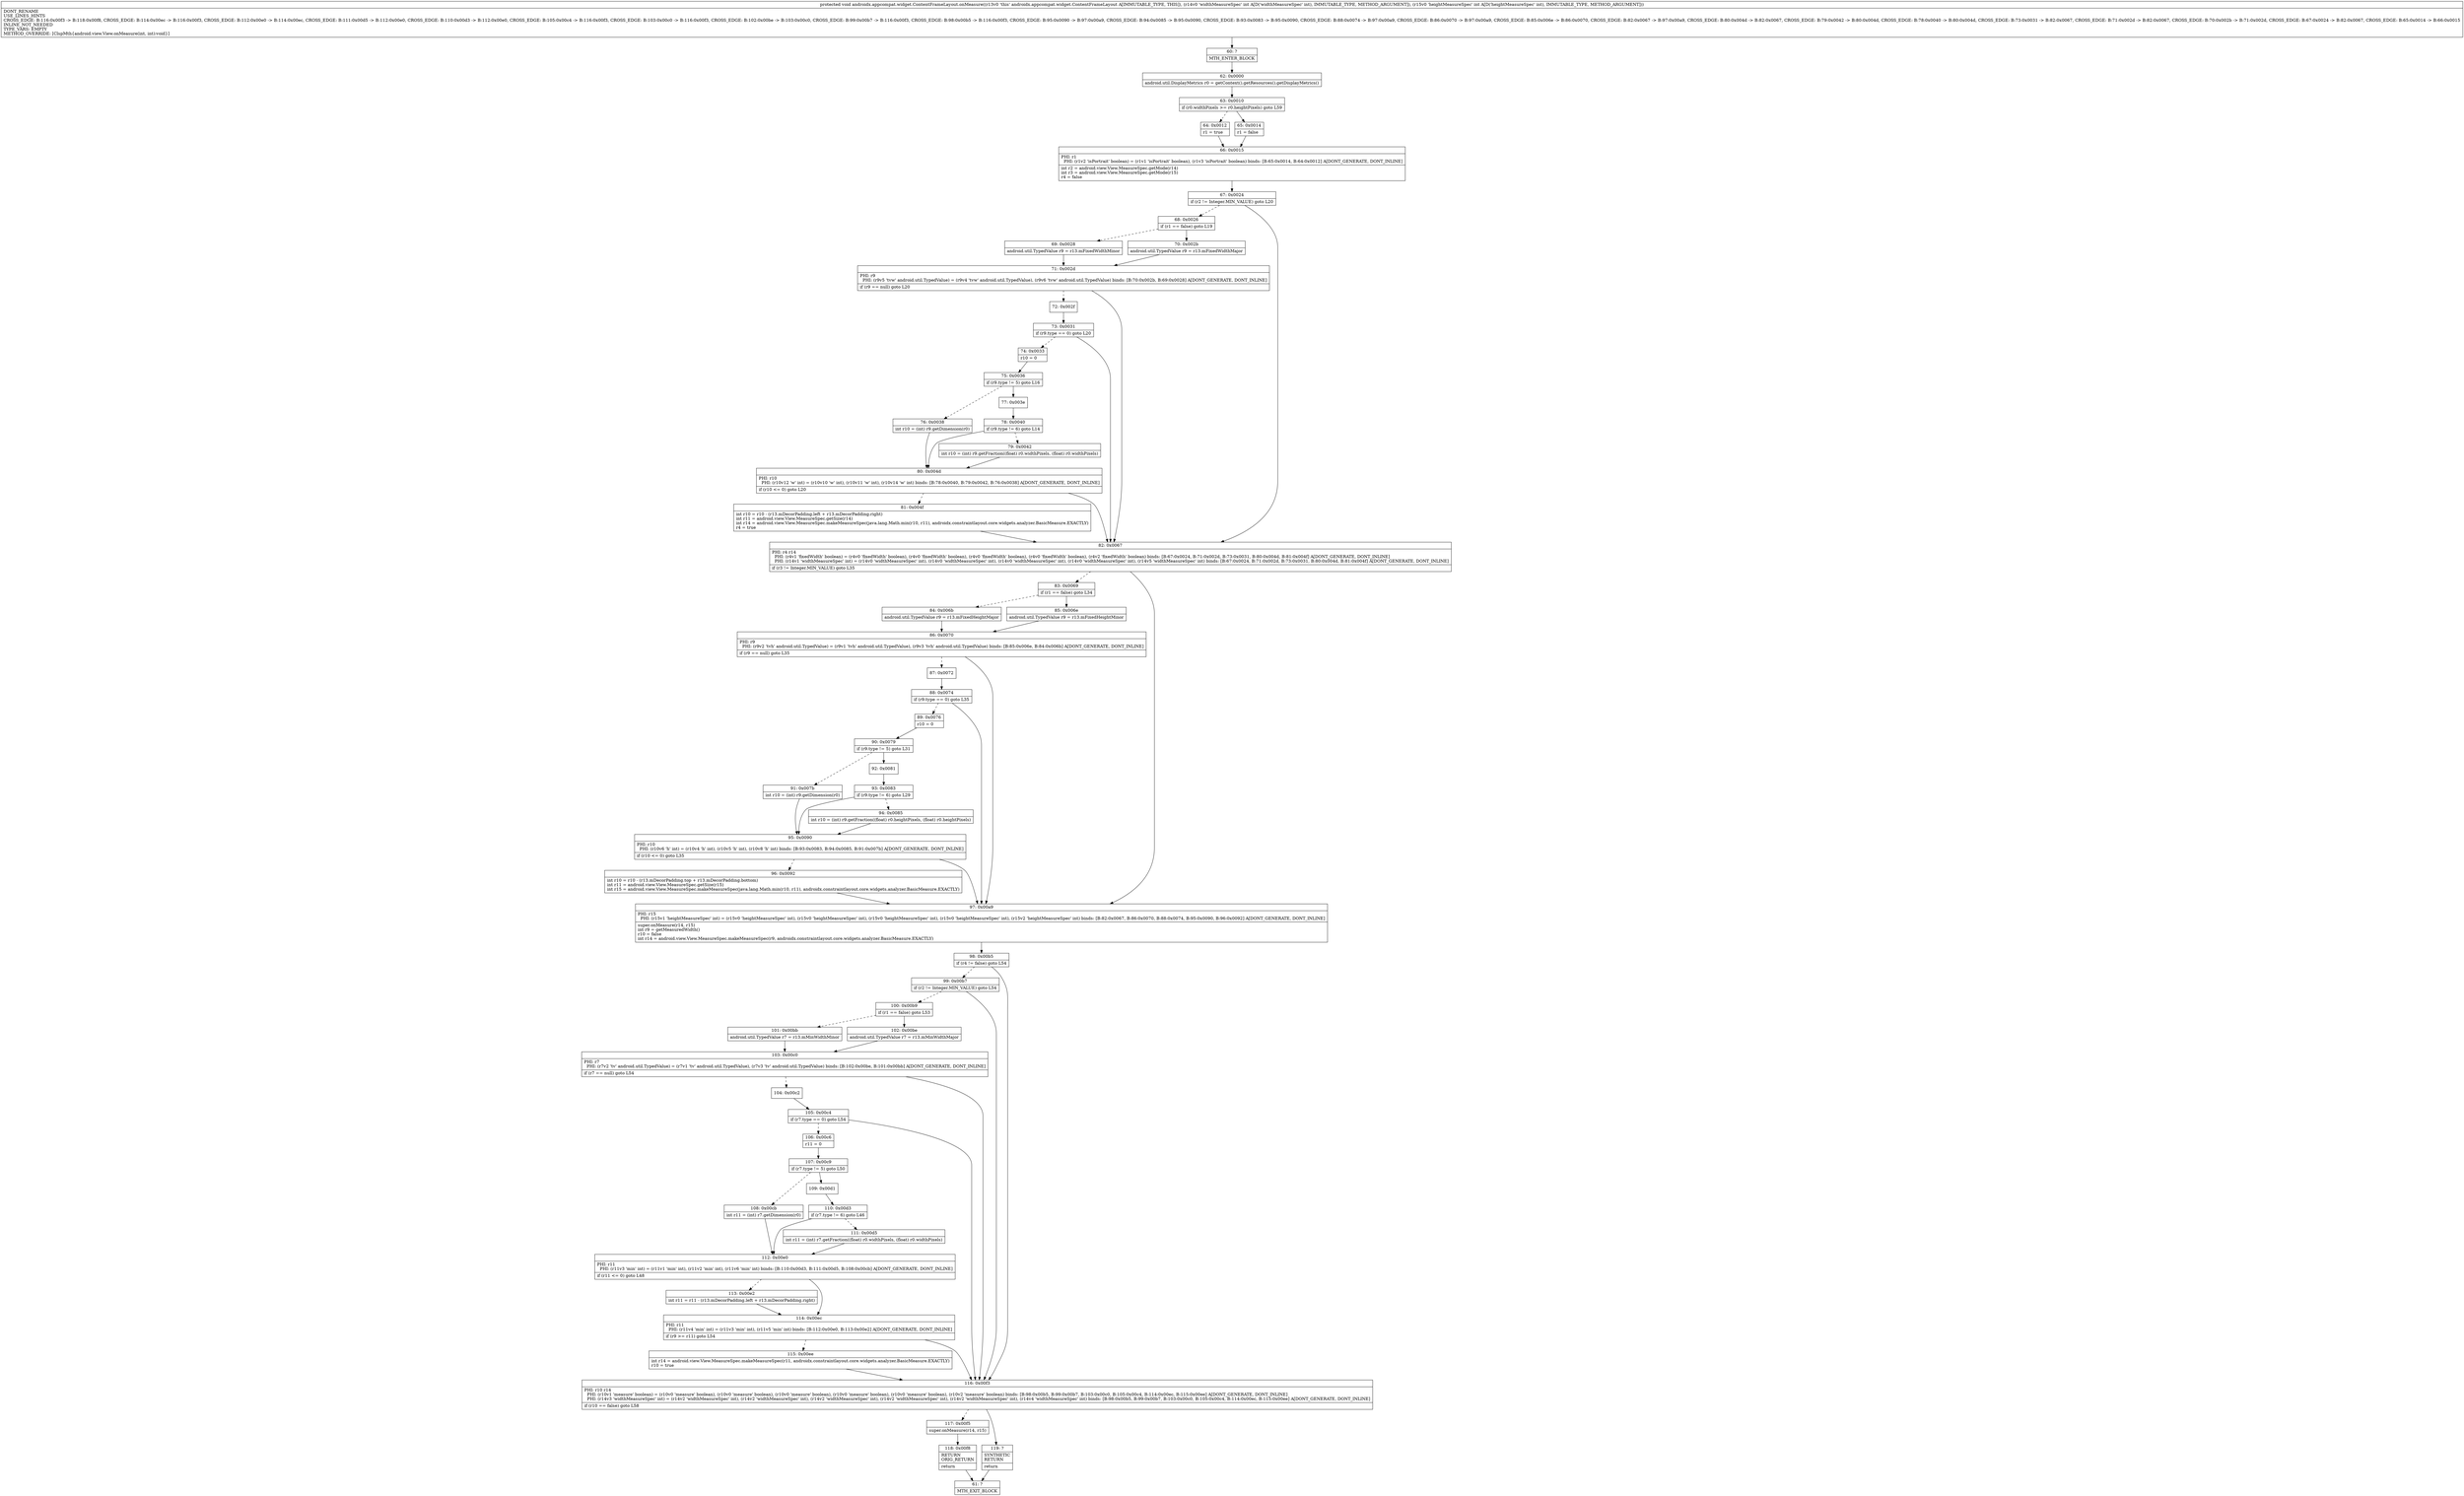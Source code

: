 digraph "CFG forandroidx.appcompat.widget.ContentFrameLayout.onMeasure(II)V" {
Node_60 [shape=record,label="{60\:\ ?|MTH_ENTER_BLOCK\l}"];
Node_62 [shape=record,label="{62\:\ 0x0000|android.util.DisplayMetrics r0 = getContext().getResources().getDisplayMetrics()\l}"];
Node_63 [shape=record,label="{63\:\ 0x0010|if (r0.widthPixels \>= r0.heightPixels) goto L59\l}"];
Node_64 [shape=record,label="{64\:\ 0x0012|r1 = true\l}"];
Node_66 [shape=record,label="{66\:\ 0x0015|PHI: r1 \l  PHI: (r1v2 'isPortrait' boolean) = (r1v1 'isPortrait' boolean), (r1v3 'isPortrait' boolean) binds: [B:65:0x0014, B:64:0x0012] A[DONT_GENERATE, DONT_INLINE]\l|int r2 = android.view.View.MeasureSpec.getMode(r14)\lint r3 = android.view.View.MeasureSpec.getMode(r15)\lr4 = false\l}"];
Node_67 [shape=record,label="{67\:\ 0x0024|if (r2 != Integer.MIN_VALUE) goto L20\l}"];
Node_68 [shape=record,label="{68\:\ 0x0026|if (r1 == false) goto L19\l}"];
Node_69 [shape=record,label="{69\:\ 0x0028|android.util.TypedValue r9 = r13.mFixedWidthMinor\l}"];
Node_71 [shape=record,label="{71\:\ 0x002d|PHI: r9 \l  PHI: (r9v5 'tvw' android.util.TypedValue) = (r9v4 'tvw' android.util.TypedValue), (r9v6 'tvw' android.util.TypedValue) binds: [B:70:0x002b, B:69:0x0028] A[DONT_GENERATE, DONT_INLINE]\l|if (r9 == null) goto L20\l}"];
Node_72 [shape=record,label="{72\:\ 0x002f}"];
Node_73 [shape=record,label="{73\:\ 0x0031|if (r9.type == 0) goto L20\l}"];
Node_74 [shape=record,label="{74\:\ 0x0033|r10 = 0\l}"];
Node_75 [shape=record,label="{75\:\ 0x0036|if (r9.type != 5) goto L16\l}"];
Node_76 [shape=record,label="{76\:\ 0x0038|int r10 = (int) r9.getDimension(r0)\l}"];
Node_80 [shape=record,label="{80\:\ 0x004d|PHI: r10 \l  PHI: (r10v12 'w' int) = (r10v10 'w' int), (r10v11 'w' int), (r10v14 'w' int) binds: [B:78:0x0040, B:79:0x0042, B:76:0x0038] A[DONT_GENERATE, DONT_INLINE]\l|if (r10 \<= 0) goto L20\l}"];
Node_81 [shape=record,label="{81\:\ 0x004f|int r10 = r10 \- (r13.mDecorPadding.left + r13.mDecorPadding.right)\lint r11 = android.view.View.MeasureSpec.getSize(r14)\lint r14 = android.view.View.MeasureSpec.makeMeasureSpec(java.lang.Math.min(r10, r11), androidx.constraintlayout.core.widgets.analyzer.BasicMeasure.EXACTLY)\lr4 = true\l}"];
Node_77 [shape=record,label="{77\:\ 0x003e}"];
Node_78 [shape=record,label="{78\:\ 0x0040|if (r9.type != 6) goto L14\l}"];
Node_79 [shape=record,label="{79\:\ 0x0042|int r10 = (int) r9.getFraction((float) r0.widthPixels, (float) r0.widthPixels)\l}"];
Node_70 [shape=record,label="{70\:\ 0x002b|android.util.TypedValue r9 = r13.mFixedWidthMajor\l}"];
Node_82 [shape=record,label="{82\:\ 0x0067|PHI: r4 r14 \l  PHI: (r4v1 'fixedWidth' boolean) = (r4v0 'fixedWidth' boolean), (r4v0 'fixedWidth' boolean), (r4v0 'fixedWidth' boolean), (r4v0 'fixedWidth' boolean), (r4v2 'fixedWidth' boolean) binds: [B:67:0x0024, B:71:0x002d, B:73:0x0031, B:80:0x004d, B:81:0x004f] A[DONT_GENERATE, DONT_INLINE]\l  PHI: (r14v1 'widthMeasureSpec' int) = (r14v0 'widthMeasureSpec' int), (r14v0 'widthMeasureSpec' int), (r14v0 'widthMeasureSpec' int), (r14v0 'widthMeasureSpec' int), (r14v5 'widthMeasureSpec' int) binds: [B:67:0x0024, B:71:0x002d, B:73:0x0031, B:80:0x004d, B:81:0x004f] A[DONT_GENERATE, DONT_INLINE]\l|if (r3 != Integer.MIN_VALUE) goto L35\l}"];
Node_83 [shape=record,label="{83\:\ 0x0069|if (r1 == false) goto L34\l}"];
Node_84 [shape=record,label="{84\:\ 0x006b|android.util.TypedValue r9 = r13.mFixedHeightMajor\l}"];
Node_86 [shape=record,label="{86\:\ 0x0070|PHI: r9 \l  PHI: (r9v2 'tvh' android.util.TypedValue) = (r9v1 'tvh' android.util.TypedValue), (r9v3 'tvh' android.util.TypedValue) binds: [B:85:0x006e, B:84:0x006b] A[DONT_GENERATE, DONT_INLINE]\l|if (r9 == null) goto L35\l}"];
Node_87 [shape=record,label="{87\:\ 0x0072}"];
Node_88 [shape=record,label="{88\:\ 0x0074|if (r9.type == 0) goto L35\l}"];
Node_89 [shape=record,label="{89\:\ 0x0076|r10 = 0\l}"];
Node_90 [shape=record,label="{90\:\ 0x0079|if (r9.type != 5) goto L31\l}"];
Node_91 [shape=record,label="{91\:\ 0x007b|int r10 = (int) r9.getDimension(r0)\l}"];
Node_95 [shape=record,label="{95\:\ 0x0090|PHI: r10 \l  PHI: (r10v6 'h' int) = (r10v4 'h' int), (r10v5 'h' int), (r10v8 'h' int) binds: [B:93:0x0083, B:94:0x0085, B:91:0x007b] A[DONT_GENERATE, DONT_INLINE]\l|if (r10 \<= 0) goto L35\l}"];
Node_96 [shape=record,label="{96\:\ 0x0092|int r10 = r10 \- (r13.mDecorPadding.top + r13.mDecorPadding.bottom)\lint r11 = android.view.View.MeasureSpec.getSize(r15)\lint r15 = android.view.View.MeasureSpec.makeMeasureSpec(java.lang.Math.min(r10, r11), androidx.constraintlayout.core.widgets.analyzer.BasicMeasure.EXACTLY)\l}"];
Node_92 [shape=record,label="{92\:\ 0x0081}"];
Node_93 [shape=record,label="{93\:\ 0x0083|if (r9.type != 6) goto L29\l}"];
Node_94 [shape=record,label="{94\:\ 0x0085|int r10 = (int) r9.getFraction((float) r0.heightPixels, (float) r0.heightPixels)\l}"];
Node_85 [shape=record,label="{85\:\ 0x006e|android.util.TypedValue r9 = r13.mFixedHeightMinor\l}"];
Node_97 [shape=record,label="{97\:\ 0x00a9|PHI: r15 \l  PHI: (r15v1 'heightMeasureSpec' int) = (r15v0 'heightMeasureSpec' int), (r15v0 'heightMeasureSpec' int), (r15v0 'heightMeasureSpec' int), (r15v0 'heightMeasureSpec' int), (r15v2 'heightMeasureSpec' int) binds: [B:82:0x0067, B:86:0x0070, B:88:0x0074, B:95:0x0090, B:96:0x0092] A[DONT_GENERATE, DONT_INLINE]\l|super.onMeasure(r14, r15)\lint r9 = getMeasuredWidth()\lr10 = false\lint r14 = android.view.View.MeasureSpec.makeMeasureSpec(r9, androidx.constraintlayout.core.widgets.analyzer.BasicMeasure.EXACTLY)\l}"];
Node_98 [shape=record,label="{98\:\ 0x00b5|if (r4 != false) goto L54\l}"];
Node_99 [shape=record,label="{99\:\ 0x00b7|if (r2 != Integer.MIN_VALUE) goto L54\l}"];
Node_100 [shape=record,label="{100\:\ 0x00b9|if (r1 == false) goto L53\l}"];
Node_101 [shape=record,label="{101\:\ 0x00bb|android.util.TypedValue r7 = r13.mMinWidthMinor\l}"];
Node_103 [shape=record,label="{103\:\ 0x00c0|PHI: r7 \l  PHI: (r7v2 'tv' android.util.TypedValue) = (r7v1 'tv' android.util.TypedValue), (r7v3 'tv' android.util.TypedValue) binds: [B:102:0x00be, B:101:0x00bb] A[DONT_GENERATE, DONT_INLINE]\l|if (r7 == null) goto L54\l}"];
Node_104 [shape=record,label="{104\:\ 0x00c2}"];
Node_105 [shape=record,label="{105\:\ 0x00c4|if (r7.type == 0) goto L54\l}"];
Node_106 [shape=record,label="{106\:\ 0x00c6|r11 = 0\l}"];
Node_107 [shape=record,label="{107\:\ 0x00c9|if (r7.type != 5) goto L50\l}"];
Node_108 [shape=record,label="{108\:\ 0x00cb|int r11 = (int) r7.getDimension(r0)\l}"];
Node_112 [shape=record,label="{112\:\ 0x00e0|PHI: r11 \l  PHI: (r11v3 'min' int) = (r11v1 'min' int), (r11v2 'min' int), (r11v6 'min' int) binds: [B:110:0x00d3, B:111:0x00d5, B:108:0x00cb] A[DONT_GENERATE, DONT_INLINE]\l|if (r11 \<= 0) goto L48\l}"];
Node_113 [shape=record,label="{113\:\ 0x00e2|int r11 = r11 \- (r13.mDecorPadding.left + r13.mDecorPadding.right)\l}"];
Node_114 [shape=record,label="{114\:\ 0x00ec|PHI: r11 \l  PHI: (r11v4 'min' int) = (r11v3 'min' int), (r11v5 'min' int) binds: [B:112:0x00e0, B:113:0x00e2] A[DONT_GENERATE, DONT_INLINE]\l|if (r9 \>= r11) goto L54\l}"];
Node_115 [shape=record,label="{115\:\ 0x00ee|int r14 = android.view.View.MeasureSpec.makeMeasureSpec(r11, androidx.constraintlayout.core.widgets.analyzer.BasicMeasure.EXACTLY)\lr10 = true\l}"];
Node_109 [shape=record,label="{109\:\ 0x00d1}"];
Node_110 [shape=record,label="{110\:\ 0x00d3|if (r7.type != 6) goto L46\l}"];
Node_111 [shape=record,label="{111\:\ 0x00d5|int r11 = (int) r7.getFraction((float) r0.widthPixels, (float) r0.widthPixels)\l}"];
Node_102 [shape=record,label="{102\:\ 0x00be|android.util.TypedValue r7 = r13.mMinWidthMajor\l}"];
Node_116 [shape=record,label="{116\:\ 0x00f3|PHI: r10 r14 \l  PHI: (r10v1 'measure' boolean) = (r10v0 'measure' boolean), (r10v0 'measure' boolean), (r10v0 'measure' boolean), (r10v0 'measure' boolean), (r10v0 'measure' boolean), (r10v2 'measure' boolean) binds: [B:98:0x00b5, B:99:0x00b7, B:103:0x00c0, B:105:0x00c4, B:114:0x00ec, B:115:0x00ee] A[DONT_GENERATE, DONT_INLINE]\l  PHI: (r14v3 'widthMeasureSpec' int) = (r14v2 'widthMeasureSpec' int), (r14v2 'widthMeasureSpec' int), (r14v2 'widthMeasureSpec' int), (r14v2 'widthMeasureSpec' int), (r14v2 'widthMeasureSpec' int), (r14v4 'widthMeasureSpec' int) binds: [B:98:0x00b5, B:99:0x00b7, B:103:0x00c0, B:105:0x00c4, B:114:0x00ec, B:115:0x00ee] A[DONT_GENERATE, DONT_INLINE]\l|if (r10 == false) goto L58\l}"];
Node_117 [shape=record,label="{117\:\ 0x00f5|super.onMeasure(r14, r15)\l}"];
Node_118 [shape=record,label="{118\:\ 0x00f8|RETURN\lORIG_RETURN\l|return\l}"];
Node_61 [shape=record,label="{61\:\ ?|MTH_EXIT_BLOCK\l}"];
Node_119 [shape=record,label="{119\:\ ?|SYNTHETIC\lRETURN\l|return\l}"];
Node_65 [shape=record,label="{65\:\ 0x0014|r1 = false\l}"];
MethodNode[shape=record,label="{protected void androidx.appcompat.widget.ContentFrameLayout.onMeasure((r13v0 'this' androidx.appcompat.widget.ContentFrameLayout A[IMMUTABLE_TYPE, THIS]), (r14v0 'widthMeasureSpec' int A[D('widthMeasureSpec' int), IMMUTABLE_TYPE, METHOD_ARGUMENT]), (r15v0 'heightMeasureSpec' int A[D('heightMeasureSpec' int), IMMUTABLE_TYPE, METHOD_ARGUMENT]))  | DONT_RENAME\lUSE_LINES_HINTS\lCROSS_EDGE: B:116:0x00f3 \-\> B:118:0x00f8, CROSS_EDGE: B:114:0x00ec \-\> B:116:0x00f3, CROSS_EDGE: B:112:0x00e0 \-\> B:114:0x00ec, CROSS_EDGE: B:111:0x00d5 \-\> B:112:0x00e0, CROSS_EDGE: B:110:0x00d3 \-\> B:112:0x00e0, CROSS_EDGE: B:105:0x00c4 \-\> B:116:0x00f3, CROSS_EDGE: B:103:0x00c0 \-\> B:116:0x00f3, CROSS_EDGE: B:102:0x00be \-\> B:103:0x00c0, CROSS_EDGE: B:99:0x00b7 \-\> B:116:0x00f3, CROSS_EDGE: B:98:0x00b5 \-\> B:116:0x00f3, CROSS_EDGE: B:95:0x0090 \-\> B:97:0x00a9, CROSS_EDGE: B:94:0x0085 \-\> B:95:0x0090, CROSS_EDGE: B:93:0x0083 \-\> B:95:0x0090, CROSS_EDGE: B:88:0x0074 \-\> B:97:0x00a9, CROSS_EDGE: B:86:0x0070 \-\> B:97:0x00a9, CROSS_EDGE: B:85:0x006e \-\> B:86:0x0070, CROSS_EDGE: B:82:0x0067 \-\> B:97:0x00a9, CROSS_EDGE: B:80:0x004d \-\> B:82:0x0067, CROSS_EDGE: B:79:0x0042 \-\> B:80:0x004d, CROSS_EDGE: B:78:0x0040 \-\> B:80:0x004d, CROSS_EDGE: B:73:0x0031 \-\> B:82:0x0067, CROSS_EDGE: B:71:0x002d \-\> B:82:0x0067, CROSS_EDGE: B:70:0x002b \-\> B:71:0x002d, CROSS_EDGE: B:67:0x0024 \-\> B:82:0x0067, CROSS_EDGE: B:65:0x0014 \-\> B:66:0x0015\lINLINE_NOT_NEEDED\lTYPE_VARS: EMPTY\lMETHOD_OVERRIDE: [ClspMth\{android.view.View.onMeasure(int, int):void\}]\l}"];
MethodNode -> Node_60;Node_60 -> Node_62;
Node_62 -> Node_63;
Node_63 -> Node_64[style=dashed];
Node_63 -> Node_65;
Node_64 -> Node_66;
Node_66 -> Node_67;
Node_67 -> Node_68[style=dashed];
Node_67 -> Node_82;
Node_68 -> Node_69[style=dashed];
Node_68 -> Node_70;
Node_69 -> Node_71;
Node_71 -> Node_72[style=dashed];
Node_71 -> Node_82;
Node_72 -> Node_73;
Node_73 -> Node_74[style=dashed];
Node_73 -> Node_82;
Node_74 -> Node_75;
Node_75 -> Node_76[style=dashed];
Node_75 -> Node_77;
Node_76 -> Node_80;
Node_80 -> Node_81[style=dashed];
Node_80 -> Node_82;
Node_81 -> Node_82;
Node_77 -> Node_78;
Node_78 -> Node_79[style=dashed];
Node_78 -> Node_80;
Node_79 -> Node_80;
Node_70 -> Node_71;
Node_82 -> Node_83[style=dashed];
Node_82 -> Node_97;
Node_83 -> Node_84[style=dashed];
Node_83 -> Node_85;
Node_84 -> Node_86;
Node_86 -> Node_87[style=dashed];
Node_86 -> Node_97;
Node_87 -> Node_88;
Node_88 -> Node_89[style=dashed];
Node_88 -> Node_97;
Node_89 -> Node_90;
Node_90 -> Node_91[style=dashed];
Node_90 -> Node_92;
Node_91 -> Node_95;
Node_95 -> Node_96[style=dashed];
Node_95 -> Node_97;
Node_96 -> Node_97;
Node_92 -> Node_93;
Node_93 -> Node_94[style=dashed];
Node_93 -> Node_95;
Node_94 -> Node_95;
Node_85 -> Node_86;
Node_97 -> Node_98;
Node_98 -> Node_99[style=dashed];
Node_98 -> Node_116;
Node_99 -> Node_100[style=dashed];
Node_99 -> Node_116;
Node_100 -> Node_101[style=dashed];
Node_100 -> Node_102;
Node_101 -> Node_103;
Node_103 -> Node_104[style=dashed];
Node_103 -> Node_116;
Node_104 -> Node_105;
Node_105 -> Node_106[style=dashed];
Node_105 -> Node_116;
Node_106 -> Node_107;
Node_107 -> Node_108[style=dashed];
Node_107 -> Node_109;
Node_108 -> Node_112;
Node_112 -> Node_113[style=dashed];
Node_112 -> Node_114;
Node_113 -> Node_114;
Node_114 -> Node_115[style=dashed];
Node_114 -> Node_116;
Node_115 -> Node_116;
Node_109 -> Node_110;
Node_110 -> Node_111[style=dashed];
Node_110 -> Node_112;
Node_111 -> Node_112;
Node_102 -> Node_103;
Node_116 -> Node_117[style=dashed];
Node_116 -> Node_119;
Node_117 -> Node_118;
Node_118 -> Node_61;
Node_119 -> Node_61;
Node_65 -> Node_66;
}

